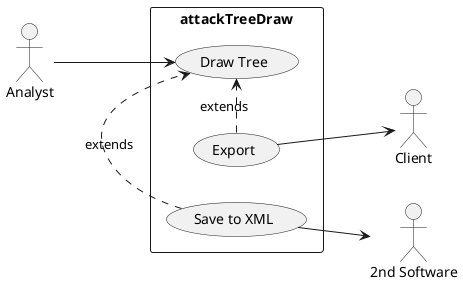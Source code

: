 @startuml
left to right direction
skinparam packageStyle rectangle
actor Analyst
actor Client
actor "2nd Software"
rectangle attackTreeDraw {
Analyst --> (Draw Tree)
(Export) .> (Draw Tree) : extends
(Export) --> (Client)
(Save to XML) .> (Draw Tree) : extends
(Save to XML) --> (2nd Software)
}
@enduml